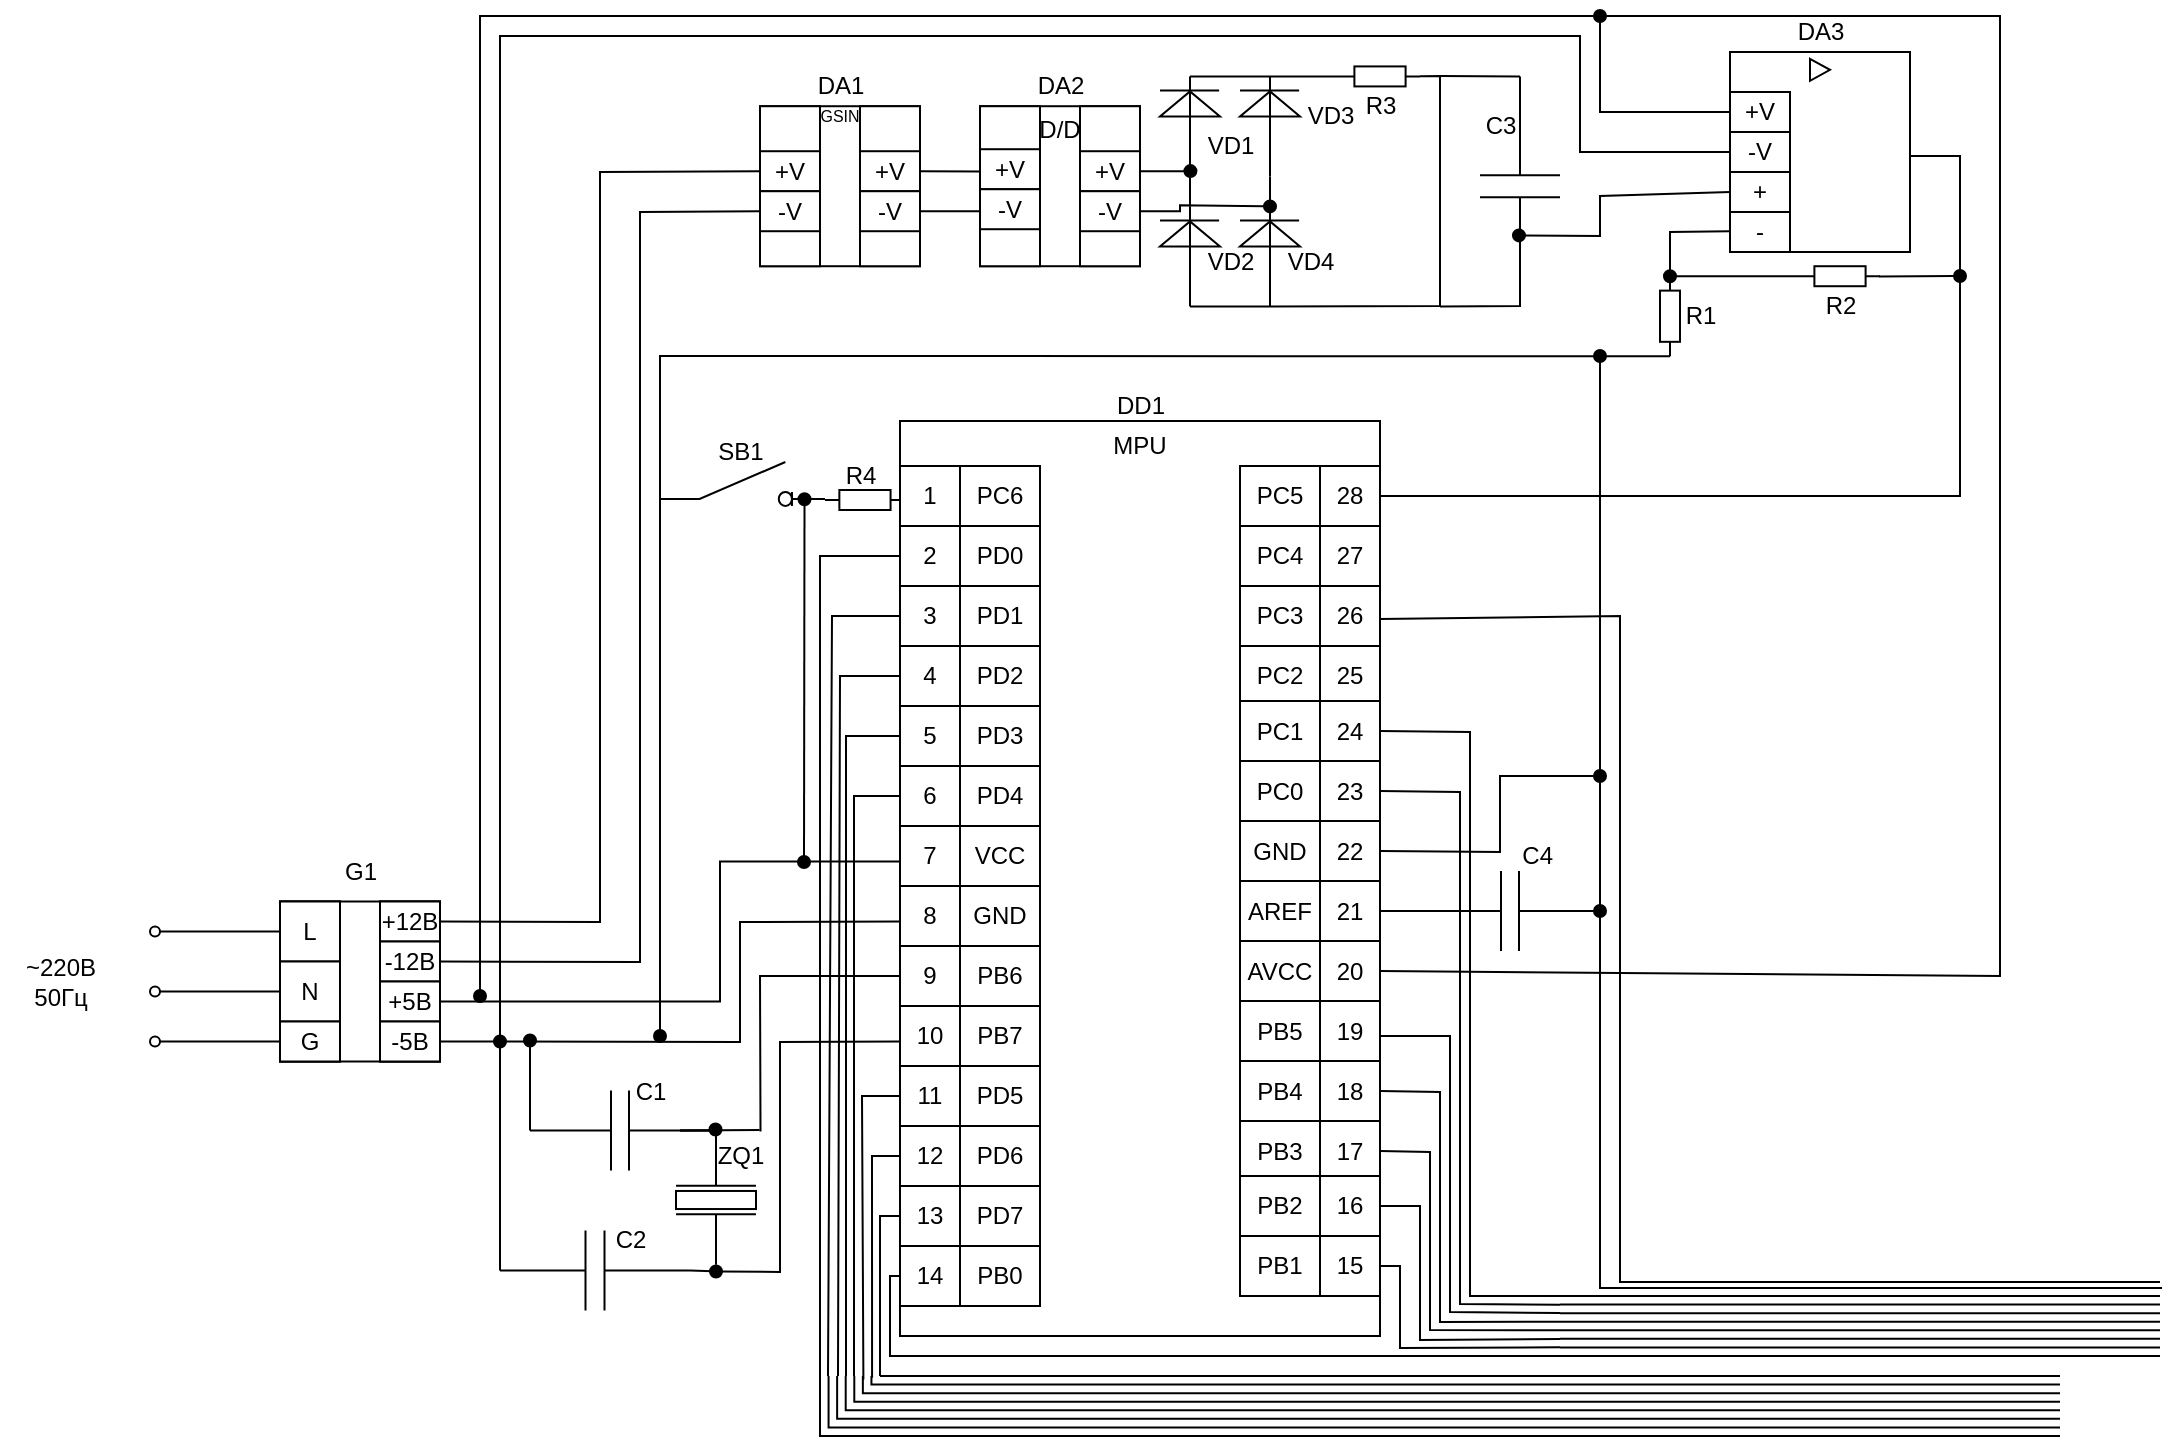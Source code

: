 <mxfile version="24.7.17">
  <diagram name="Page-1" id="gAaygVtRgPfyWA8sMeI8">
    <mxGraphModel dx="1914" dy="755" grid="1" gridSize="10" guides="1" tooltips="1" connect="1" arrows="1" fold="1" page="1" pageScale="1" pageWidth="850" pageHeight="1100" math="0" shadow="0">
      <root>
        <mxCell id="0" />
        <mxCell id="1" parent="0" />
        <mxCell id="V_mcHyb3PUVGvwjGdJiK-10" value="" style="endArrow=none;html=1;rounded=0;exitX=0;exitY=0.6;exitDx=0;exitDy=0;exitPerimeter=0;entryX=0.696;entryY=0.058;entryDx=0;entryDy=0;entryPerimeter=0;" parent="1" target="V_mcHyb3PUVGvwjGdJiK-54" edge="1">
          <mxGeometry width="50" height="50" relative="1" as="geometry">
            <mxPoint x="-340.0" y="597.25" as="sourcePoint" />
            <mxPoint x="-270" y="597.25" as="targetPoint" />
          </mxGeometry>
        </mxCell>
        <mxCell id="V_mcHyb3PUVGvwjGdJiK-12" value="" style="pointerEvents=1;verticalLabelPosition=bottom;shadow=0;dashed=0;align=center;html=1;verticalAlign=top;shape=mxgraph.electrical.capacitors.capacitor_1;" parent="1" vertex="1">
          <mxGeometry x="-415" y="577.25" width="90" height="40" as="geometry" />
        </mxCell>
        <mxCell id="V_mcHyb3PUVGvwjGdJiK-14" value="" style="pointerEvents=1;verticalLabelPosition=bottom;shadow=0;dashed=0;align=center;html=1;verticalAlign=top;shape=mxgraph.electrical.capacitors.capacitor_1;" parent="1" vertex="1">
          <mxGeometry x="-430" y="647.25" width="95" height="40" as="geometry" />
        </mxCell>
        <mxCell id="V_mcHyb3PUVGvwjGdJiK-17" value="" style="endArrow=none;html=1;rounded=0;exitX=1;exitY=0.5;exitDx=0;exitDy=0;exitPerimeter=0;" parent="1" source="V_mcHyb3PUVGvwjGdJiK-12" edge="1">
          <mxGeometry width="50" height="50" relative="1" as="geometry">
            <mxPoint x="-410" y="607.25" as="sourcePoint" />
            <mxPoint x="-340" y="597.25" as="targetPoint" />
          </mxGeometry>
        </mxCell>
        <mxCell id="V_mcHyb3PUVGvwjGdJiK-18" value="" style="endArrow=none;html=1;rounded=0;exitX=1;exitY=0.5;exitDx=0;exitDy=0;exitPerimeter=0;" parent="1" source="V_mcHyb3PUVGvwjGdJiK-14" edge="1">
          <mxGeometry width="50" height="50" relative="1" as="geometry">
            <mxPoint x="-410" y="607.25" as="sourcePoint" />
            <mxPoint x="-320" y="667.75" as="targetPoint" />
          </mxGeometry>
        </mxCell>
        <mxCell id="V_mcHyb3PUVGvwjGdJiK-52" value="C1" style="text;html=1;align=center;verticalAlign=middle;resizable=0;points=[];autosize=1;strokeColor=none;fillColor=none;" parent="1" vertex="1">
          <mxGeometry x="-375" y="562.75" width="40" height="30" as="geometry" />
        </mxCell>
        <mxCell id="V_mcHyb3PUVGvwjGdJiK-53" value="C2" style="text;html=1;align=center;verticalAlign=middle;resizable=0;points=[];autosize=1;strokeColor=none;fillColor=none;" parent="1" vertex="1">
          <mxGeometry x="-385" y="637.25" width="40" height="30" as="geometry" />
        </mxCell>
        <mxCell id="V_mcHyb3PUVGvwjGdJiK-54" value="ZQ1" style="text;html=1;align=center;verticalAlign=middle;resizable=0;points=[];autosize=1;strokeColor=none;fillColor=none;" parent="1" vertex="1">
          <mxGeometry x="-335" y="595.25" width="50" height="30" as="geometry" />
        </mxCell>
        <mxCell id="V_mcHyb3PUVGvwjGdJiK-57" value="" style="pointerEvents=1;verticalLabelPosition=bottom;shadow=0;dashed=0;align=center;html=1;verticalAlign=top;shape=mxgraph.electrical.miscellaneous.crystal_1;direction=south;" parent="1" vertex="1">
          <mxGeometry x="-342" y="599.75" width="40" height="64.5" as="geometry" />
        </mxCell>
        <mxCell id="E_bTqW3hxrqzLr04pYuO-29" value="" style="endArrow=none;html=1;rounded=0;exitX=1.002;exitY=0.528;exitDx=0;exitDy=0;exitPerimeter=0;entryX=1;entryY=0.5;entryDx=0;entryDy=0;" parent="1" target="pYsRiKJd3yPMAarRMo_k-63" edge="1">
          <mxGeometry width="50" height="50" relative="1" as="geometry">
            <mxPoint x="275.18" y="110.0" as="sourcePoint" />
            <mxPoint x="-230" y="280" as="targetPoint" />
            <Array as="points">
              <mxPoint x="300" y="110" />
              <mxPoint x="300" y="219.2" />
              <mxPoint x="300" y="280" />
            </Array>
          </mxGeometry>
        </mxCell>
        <mxCell id="E_bTqW3hxrqzLr04pYuO-31" value="" style="endArrow=oval;html=1;rounded=0;exitX=0;exitY=0.5;exitDx=0;exitDy=0;startArrow=none;startFill=0;endFill=1;entryX=0.724;entryY=0.513;entryDx=0;entryDy=0;entryPerimeter=0;" parent="1" source="ZcJX7DrGg2pS5YnPJKnI-4" target="V_mcHyb3PUVGvwjGdJiK-41" edge="1">
          <mxGeometry width="50" height="50" relative="1" as="geometry">
            <mxPoint x="230" y="207.61" as="sourcePoint" />
            <mxPoint x="160" y="128" as="targetPoint" />
            <Array as="points">
              <mxPoint x="120" y="130" />
              <mxPoint x="120" y="150" />
            </Array>
          </mxGeometry>
        </mxCell>
        <mxCell id="E_bTqW3hxrqzLr04pYuO-36" value="" style="group" parent="1" vertex="1" connectable="0">
          <mxGeometry x="-90" y="70" width="220" height="130" as="geometry" />
        </mxCell>
        <mxCell id="V_mcHyb3PUVGvwjGdJiK-23" value="" style="endArrow=none;html=1;rounded=0;exitX=1;exitY=0.5;exitDx=0;exitDy=0;exitPerimeter=0;entryX=0;entryY=0.5;entryDx=0;entryDy=0;entryPerimeter=0;" parent="E_bTqW3hxrqzLr04pYuO-36" source="DH5YzdOBEZYkrQwvAtwr-2" target="DH5YzdOBEZYkrQwvAtwr-8" edge="1">
          <mxGeometry width="50" height="50" relative="1" as="geometry">
            <mxPoint x="10" y="160.21" as="sourcePoint" />
            <mxPoint x="10" y="50.21" as="targetPoint" />
          </mxGeometry>
        </mxCell>
        <mxCell id="V_mcHyb3PUVGvwjGdJiK-24" value="" style="endArrow=none;html=1;rounded=0;entryX=0;entryY=0.5;entryDx=0;entryDy=0;entryPerimeter=0;exitX=1;exitY=0.5;exitDx=0;exitDy=0;exitPerimeter=0;" parent="E_bTqW3hxrqzLr04pYuO-36" source="DH5YzdOBEZYkrQwvAtwr-10" target="DH5YzdOBEZYkrQwvAtwr-12" edge="1">
          <mxGeometry width="50" height="50" relative="1" as="geometry">
            <mxPoint x="50" y="160.21" as="sourcePoint" />
            <mxPoint x="50" y="50.21" as="targetPoint" />
          </mxGeometry>
        </mxCell>
        <mxCell id="V_mcHyb3PUVGvwjGdJiK-48" value="VD2" style="text;html=1;align=center;verticalAlign=middle;resizable=0;points=[];autosize=1;strokeColor=none;fillColor=none;" parent="E_bTqW3hxrqzLr04pYuO-36" vertex="1">
          <mxGeometry y="77.71" width="50" height="30" as="geometry" />
        </mxCell>
        <mxCell id="V_mcHyb3PUVGvwjGdJiK-49" value="VD4" style="text;html=1;align=center;verticalAlign=middle;resizable=0;points=[];autosize=1;strokeColor=none;fillColor=none;" parent="E_bTqW3hxrqzLr04pYuO-36" vertex="1">
          <mxGeometry x="40" y="77.71" width="50" height="30" as="geometry" />
        </mxCell>
        <mxCell id="V_mcHyb3PUVGvwjGdJiK-50" value="VD1" style="text;html=1;align=center;verticalAlign=middle;resizable=0;points=[];autosize=1;strokeColor=none;fillColor=none;" parent="E_bTqW3hxrqzLr04pYuO-36" vertex="1">
          <mxGeometry y="20.21" width="50" height="30" as="geometry" />
        </mxCell>
        <mxCell id="V_mcHyb3PUVGvwjGdJiK-51" value="VD3" style="text;html=1;align=center;verticalAlign=middle;resizable=0;points=[];autosize=1;strokeColor=none;fillColor=none;" parent="E_bTqW3hxrqzLr04pYuO-36" vertex="1">
          <mxGeometry x="50" y="5.21" width="50" height="30" as="geometry" />
        </mxCell>
        <mxCell id="DH5YzdOBEZYkrQwvAtwr-2" value="" style="pointerEvents=1;verticalLabelPosition=bottom;shadow=0;dashed=0;align=center;html=1;verticalAlign=top;shape=mxgraph.electrical.miscellaneous.cable_termination;direction=north;" parent="E_bTqW3hxrqzLr04pYuO-36" vertex="1">
          <mxGeometry x="-10" y="65.21" width="30" height="50" as="geometry" />
        </mxCell>
        <mxCell id="DH5YzdOBEZYkrQwvAtwr-7" value="" style="endArrow=none;html=1;rounded=0;exitX=0.798;exitY=-0.021;exitDx=0;exitDy=0;exitPerimeter=0;entryX=0.798;entryY=0.964;entryDx=0;entryDy=0;entryPerimeter=0;" parent="E_bTqW3hxrqzLr04pYuO-36" edge="1">
          <mxGeometry width="50" height="50" relative="1" as="geometry">
            <mxPoint x="-10" y="72.21" as="sourcePoint" />
            <mxPoint x="19.55" y="72.21" as="targetPoint" />
          </mxGeometry>
        </mxCell>
        <mxCell id="DH5YzdOBEZYkrQwvAtwr-8" value="" style="pointerEvents=1;verticalLabelPosition=bottom;shadow=0;dashed=0;align=center;html=1;verticalAlign=top;shape=mxgraph.electrical.miscellaneous.cable_termination;direction=north;" parent="E_bTqW3hxrqzLr04pYuO-36" vertex="1">
          <mxGeometry x="-10" y="0.21" width="30" height="50" as="geometry" />
        </mxCell>
        <mxCell id="DH5YzdOBEZYkrQwvAtwr-9" value="" style="endArrow=none;html=1;rounded=0;exitX=0.798;exitY=-0.021;exitDx=0;exitDy=0;exitPerimeter=0;entryX=0.798;entryY=0.964;entryDx=0;entryDy=0;entryPerimeter=0;" parent="E_bTqW3hxrqzLr04pYuO-36" edge="1">
          <mxGeometry width="50" height="50" relative="1" as="geometry">
            <mxPoint x="-10" y="7.21" as="sourcePoint" />
            <mxPoint x="19.55" y="7.21" as="targetPoint" />
          </mxGeometry>
        </mxCell>
        <mxCell id="DH5YzdOBEZYkrQwvAtwr-10" value="" style="pointerEvents=1;verticalLabelPosition=bottom;shadow=0;dashed=0;align=center;html=1;verticalAlign=top;shape=mxgraph.electrical.miscellaneous.cable_termination;direction=north;" parent="E_bTqW3hxrqzLr04pYuO-36" vertex="1">
          <mxGeometry x="30" y="65.21" width="30" height="50" as="geometry" />
        </mxCell>
        <mxCell id="DH5YzdOBEZYkrQwvAtwr-11" value="" style="endArrow=none;html=1;rounded=0;exitX=0.798;exitY=-0.021;exitDx=0;exitDy=0;exitPerimeter=0;entryX=0.798;entryY=0.964;entryDx=0;entryDy=0;entryPerimeter=0;" parent="E_bTqW3hxrqzLr04pYuO-36" edge="1">
          <mxGeometry width="50" height="50" relative="1" as="geometry">
            <mxPoint x="30" y="72.21" as="sourcePoint" />
            <mxPoint x="59.55" y="72.21" as="targetPoint" />
          </mxGeometry>
        </mxCell>
        <mxCell id="DH5YzdOBEZYkrQwvAtwr-12" value="" style="pointerEvents=1;verticalLabelPosition=bottom;shadow=0;dashed=0;align=center;html=1;verticalAlign=top;shape=mxgraph.electrical.miscellaneous.cable_termination;direction=north;" parent="E_bTqW3hxrqzLr04pYuO-36" vertex="1">
          <mxGeometry x="30" y="0.21" width="30" height="50" as="geometry" />
        </mxCell>
        <mxCell id="DH5YzdOBEZYkrQwvAtwr-13" value="" style="endArrow=none;html=1;rounded=0;exitX=0.798;exitY=-0.021;exitDx=0;exitDy=0;exitPerimeter=0;entryX=0.798;entryY=0.964;entryDx=0;entryDy=0;entryPerimeter=0;" parent="E_bTqW3hxrqzLr04pYuO-36" edge="1">
          <mxGeometry width="50" height="50" relative="1" as="geometry">
            <mxPoint x="30" y="7.21" as="sourcePoint" />
            <mxPoint x="59.55" y="7.21" as="targetPoint" />
          </mxGeometry>
        </mxCell>
        <mxCell id="E_bTqW3hxrqzLr04pYuO-32" value="" style="endArrow=none;html=1;rounded=0;exitX=0;exitY=0.5;exitDx=0;exitDy=0;exitPerimeter=0;entryX=0;entryY=0.5;entryDx=0;entryDy=0;entryPerimeter=0;" parent="E_bTqW3hxrqzLr04pYuO-36" source="DH5YzdOBEZYkrQwvAtwr-2" target="DH5YzdOBEZYkrQwvAtwr-10" edge="1">
          <mxGeometry width="50" height="50" relative="1" as="geometry">
            <mxPoint x="200" y="175.21" as="sourcePoint" />
            <mxPoint x="50" y="115.21" as="targetPoint" />
          </mxGeometry>
        </mxCell>
        <mxCell id="E_bTqW3hxrqzLr04pYuO-33" value="" style="endArrow=none;html=1;rounded=0;exitX=1;exitY=0.5;exitDx=0;exitDy=0;exitPerimeter=0;entryX=1;entryY=0.5;entryDx=0;entryDy=0;entryPerimeter=0;" parent="E_bTqW3hxrqzLr04pYuO-36" source="DH5YzdOBEZYkrQwvAtwr-8" target="DH5YzdOBEZYkrQwvAtwr-12" edge="1">
          <mxGeometry width="50" height="50" relative="1" as="geometry">
            <mxPoint x="165" y="168" as="sourcePoint" />
            <mxPoint x="215" y="118" as="targetPoint" />
          </mxGeometry>
        </mxCell>
        <mxCell id="E_bTqW3hxrqzLr04pYuO-34" value="" style="endArrow=none;html=1;rounded=0;exitX=0;exitY=0.5;exitDx=0;exitDy=0;exitPerimeter=0;" parent="E_bTqW3hxrqzLr04pYuO-36" source="DH5YzdOBEZYkrQwvAtwr-10" edge="1">
          <mxGeometry width="50" height="50" relative="1" as="geometry">
            <mxPoint x="165" y="168" as="sourcePoint" />
            <mxPoint x="130" y="90" as="targetPoint" />
            <Array as="points">
              <mxPoint x="130" y="115" />
            </Array>
          </mxGeometry>
        </mxCell>
        <mxCell id="E_bTqW3hxrqzLr04pYuO-35" value="" style="endArrow=none;html=1;rounded=0;" parent="E_bTqW3hxrqzLr04pYuO-36" source="V_mcHyb3PUVGvwjGdJiK-43" edge="1">
          <mxGeometry width="50" height="50" relative="1" as="geometry">
            <mxPoint x="45" as="sourcePoint" />
            <mxPoint x="130" y="20" as="targetPoint" />
            <Array as="points">
              <mxPoint x="130" />
            </Array>
          </mxGeometry>
        </mxCell>
        <mxCell id="ZcJX7DrGg2pS5YnPJKnI-23" value="" style="endArrow=none;html=1;rounded=0;exitX=1;exitY=0.5;exitDx=0;exitDy=0;exitPerimeter=0;" parent="E_bTqW3hxrqzLr04pYuO-36" source="DH5YzdOBEZYkrQwvAtwr-12" target="V_mcHyb3PUVGvwjGdJiK-43" edge="1">
          <mxGeometry width="50" height="50" relative="1" as="geometry">
            <mxPoint x="-45" y="70" as="sourcePoint" />
            <mxPoint x="40" y="128" as="targetPoint" />
            <Array as="points" />
          </mxGeometry>
        </mxCell>
        <mxCell id="V_mcHyb3PUVGvwjGdJiK-43" value="" style="pointerEvents=1;verticalLabelPosition=bottom;shadow=0;dashed=0;align=center;html=1;verticalAlign=top;shape=mxgraph.electrical.resistors.resistor_1;direction=east;" parent="E_bTqW3hxrqzLr04pYuO-36" vertex="1">
          <mxGeometry x="80" y="-4.79" width="40" height="10" as="geometry" />
        </mxCell>
        <mxCell id="V_mcHyb3PUVGvwjGdJiK-55" value="R3" style="text;html=1;align=center;verticalAlign=middle;resizable=0;points=[];autosize=1;strokeColor=none;fillColor=none;" parent="E_bTqW3hxrqzLr04pYuO-36" vertex="1">
          <mxGeometry x="80" width="40" height="30" as="geometry" />
        </mxCell>
        <mxCell id="V_mcHyb3PUVGvwjGdJiK-41" value="" style="pointerEvents=1;verticalLabelPosition=bottom;shadow=0;dashed=0;align=center;html=1;verticalAlign=top;shape=mxgraph.electrical.capacitors.capacitor_1;direction=south;" parent="E_bTqW3hxrqzLr04pYuO-36" vertex="1">
          <mxGeometry x="150" y="0.21" width="40" height="109.79" as="geometry" />
        </mxCell>
        <mxCell id="V_mcHyb3PUVGvwjGdJiK-56" value="C3" style="text;html=1;align=center;verticalAlign=middle;resizable=0;points=[];autosize=1;strokeColor=none;fillColor=none;" parent="E_bTqW3hxrqzLr04pYuO-36" vertex="1">
          <mxGeometry x="140" y="10.21" width="40" height="30" as="geometry" />
        </mxCell>
        <mxCell id="pYsRiKJd3yPMAarRMo_k-100" value="" style="endArrow=none;html=1;rounded=0;" parent="E_bTqW3hxrqzLr04pYuO-36" edge="1">
          <mxGeometry width="50" height="50" relative="1" as="geometry">
            <mxPoint x="130" y="90" as="sourcePoint" />
            <mxPoint x="130" y="20" as="targetPoint" />
          </mxGeometry>
        </mxCell>
        <mxCell id="pYsRiKJd3yPMAarRMo_k-102" value="" style="endArrow=none;html=1;rounded=0;" parent="E_bTqW3hxrqzLr04pYuO-36" edge="1">
          <mxGeometry width="50" height="50" relative="1" as="geometry">
            <mxPoint x="170" y="110" as="sourcePoint" />
            <mxPoint x="130" y="115.21" as="targetPoint" />
            <Array as="points">
              <mxPoint x="170" y="115" />
            </Array>
          </mxGeometry>
        </mxCell>
        <mxCell id="E_bTqW3hxrqzLr04pYuO-40" value="" style="group" parent="1" vertex="1" connectable="0">
          <mxGeometry x="-300" y="85.11" width="120" height="80" as="geometry" />
        </mxCell>
        <mxCell id="E_bTqW3hxrqzLr04pYuO-20" value="&lt;font style=&quot;font-size: 8px;&quot;&gt;GSIN&lt;/font&gt;&lt;div&gt;&lt;font style=&quot;font-size: 8px;&quot;&gt;&lt;br&gt;&lt;/font&gt;&lt;/div&gt;&lt;div&gt;&lt;font style=&quot;font-size: 8px;&quot;&gt;&lt;br&gt;&lt;/font&gt;&lt;/div&gt;&lt;div&gt;&lt;font style=&quot;font-size: 8px;&quot;&gt;&lt;br&gt;&lt;/font&gt;&lt;/div&gt;&lt;div&gt;&lt;font style=&quot;font-size: 8px;&quot;&gt;&lt;br&gt;&lt;/font&gt;&lt;/div&gt;&lt;div&gt;&lt;font style=&quot;font-size: 8px;&quot;&gt;&lt;br&gt;&lt;/font&gt;&lt;/div&gt;" style="whiteSpace=wrap;html=1;aspect=fixed;" parent="E_bTqW3hxrqzLr04pYuO-40" vertex="1">
          <mxGeometry width="80" height="80" as="geometry" />
        </mxCell>
        <mxCell id="E_bTqW3hxrqzLr04pYuO-22" value="" style="rounded=0;whiteSpace=wrap;html=1;" parent="E_bTqW3hxrqzLr04pYuO-40" vertex="1">
          <mxGeometry width="30" height="80" as="geometry" />
        </mxCell>
        <mxCell id="E_bTqW3hxrqzLr04pYuO-24" value="" style="rounded=0;whiteSpace=wrap;html=1;" parent="E_bTqW3hxrqzLr04pYuO-40" vertex="1">
          <mxGeometry x="50" width="30" height="80" as="geometry" />
        </mxCell>
        <mxCell id="E_bTqW3hxrqzLr04pYuO-73" value="+V" style="rounded=0;whiteSpace=wrap;html=1;" parent="E_bTqW3hxrqzLr04pYuO-40" vertex="1">
          <mxGeometry y="22.5" width="30" height="20" as="geometry" />
        </mxCell>
        <mxCell id="E_bTqW3hxrqzLr04pYuO-74" value="-V" style="rounded=0;whiteSpace=wrap;html=1;" parent="E_bTqW3hxrqzLr04pYuO-40" vertex="1">
          <mxGeometry y="42.5" width="30" height="20" as="geometry" />
        </mxCell>
        <mxCell id="E_bTqW3hxrqzLr04pYuO-76" value="+V" style="rounded=0;whiteSpace=wrap;html=1;" parent="E_bTqW3hxrqzLr04pYuO-40" vertex="1">
          <mxGeometry x="50" y="22.5" width="30" height="20" as="geometry" />
        </mxCell>
        <mxCell id="E_bTqW3hxrqzLr04pYuO-77" value="-V" style="rounded=0;whiteSpace=wrap;html=1;" parent="E_bTqW3hxrqzLr04pYuO-40" vertex="1">
          <mxGeometry x="50" y="42.5" width="30" height="20" as="geometry" />
        </mxCell>
        <mxCell id="E_bTqW3hxrqzLr04pYuO-100" value="DA1" style="text;html=1;align=center;verticalAlign=middle;resizable=0;points=[];autosize=1;strokeColor=none;fillColor=none;" parent="E_bTqW3hxrqzLr04pYuO-40" vertex="1">
          <mxGeometry x="15" y="-25.11" width="50" height="30" as="geometry" />
        </mxCell>
        <mxCell id="E_bTqW3hxrqzLr04pYuO-45" value="" style="group" parent="1" vertex="1" connectable="0">
          <mxGeometry x="-190" y="85.11" width="80" height="80" as="geometry" />
        </mxCell>
        <mxCell id="E_bTqW3hxrqzLr04pYuO-41" value="D/D&lt;div&gt;&lt;br&gt;&lt;/div&gt;&lt;div&gt;&lt;br&gt;&lt;/div&gt;&lt;div&gt;&lt;br&gt;&lt;/div&gt;&lt;div&gt;&lt;br&gt;&lt;/div&gt;" style="whiteSpace=wrap;html=1;" parent="E_bTqW3hxrqzLr04pYuO-45" vertex="1">
          <mxGeometry width="80" height="80" as="geometry" />
        </mxCell>
        <mxCell id="E_bTqW3hxrqzLr04pYuO-42" value="" style="rounded=0;whiteSpace=wrap;html=1;" parent="E_bTqW3hxrqzLr04pYuO-45" vertex="1">
          <mxGeometry width="30" height="80" as="geometry" />
        </mxCell>
        <mxCell id="E_bTqW3hxrqzLr04pYuO-44" value="" style="rounded=0;whiteSpace=wrap;html=1;" parent="E_bTqW3hxrqzLr04pYuO-45" vertex="1">
          <mxGeometry x="50" width="30" height="80" as="geometry" />
        </mxCell>
        <mxCell id="E_bTqW3hxrqzLr04pYuO-46" value="" style="endArrow=none;html=1;rounded=0;entryX=0.01;entryY=0.559;entryDx=0;entryDy=0;exitX=1;exitY=0.5;exitDx=0;exitDy=0;entryPerimeter=0;" parent="1" source="E_bTqW3hxrqzLr04pYuO-76" target="E_bTqW3hxrqzLr04pYuO-78" edge="1">
          <mxGeometry width="50" height="50" relative="1" as="geometry">
            <mxPoint x="-215" y="117.61" as="sourcePoint" />
            <mxPoint x="-90" y="207.61" as="targetPoint" />
          </mxGeometry>
        </mxCell>
        <mxCell id="E_bTqW3hxrqzLr04pYuO-47" value="" style="endArrow=none;html=1;rounded=0;exitX=1;exitY=0.5;exitDx=0;exitDy=0;entryX=0.001;entryY=0.656;entryDx=0;entryDy=0;entryPerimeter=0;" parent="1" source="E_bTqW3hxrqzLr04pYuO-77" target="E_bTqW3hxrqzLr04pYuO-42" edge="1">
          <mxGeometry width="50" height="50" relative="1" as="geometry">
            <mxPoint x="-140" y="257.61" as="sourcePoint" />
            <mxPoint x="-90" y="207.61" as="targetPoint" />
          </mxGeometry>
        </mxCell>
        <mxCell id="E_bTqW3hxrqzLr04pYuO-48" value="" style="endArrow=none;html=1;rounded=0;startArrow=oval;startFill=1;exitX=0.053;exitY=0.507;exitDx=0;exitDy=0;exitPerimeter=0;entryX=1;entryY=0.5;entryDx=0;entryDy=0;" parent="1" source="DH5YzdOBEZYkrQwvAtwr-8" target="E_bTqW3hxrqzLr04pYuO-80" edge="1">
          <mxGeometry width="50" height="50" relative="1" as="geometry">
            <mxPoint x="-50" y="125.61" as="sourcePoint" />
            <mxPoint x="-105" y="117.61" as="targetPoint" />
          </mxGeometry>
        </mxCell>
        <mxCell id="E_bTqW3hxrqzLr04pYuO-49" value="" style="endArrow=none;html=1;rounded=0;exitX=1;exitY=0.5;exitDx=0;exitDy=0;exitPerimeter=0;startArrow=oval;startFill=1;entryX=1;entryY=0.5;entryDx=0;entryDy=0;" parent="1" source="DH5YzdOBEZYkrQwvAtwr-10" target="E_bTqW3hxrqzLr04pYuO-81" edge="1">
          <mxGeometry width="50" height="50" relative="1" as="geometry">
            <mxPoint x="-130" y="217.61" as="sourcePoint" />
            <mxPoint x="-150" y="147.61" as="targetPoint" />
            <Array as="points">
              <mxPoint x="-90" y="134.61" />
              <mxPoint x="-90" y="137.61" />
            </Array>
          </mxGeometry>
        </mxCell>
        <mxCell id="E_bTqW3hxrqzLr04pYuO-51" value="&lt;div&gt;&lt;font style=&quot;font-size: 8px;&quot;&gt;&lt;br&gt;&lt;/font&gt;&lt;/div&gt;" style="whiteSpace=wrap;html=1;aspect=fixed;container=0;" parent="1" vertex="1">
          <mxGeometry x="-540" y="482.75" width="80" height="80" as="geometry" />
        </mxCell>
        <mxCell id="E_bTqW3hxrqzLr04pYuO-52" value="" style="rounded=0;whiteSpace=wrap;html=1;container=0;" parent="1" vertex="1">
          <mxGeometry x="-540" y="482.75" width="30" height="80" as="geometry" />
        </mxCell>
        <mxCell id="E_bTqW3hxrqzLr04pYuO-53" value="" style="rounded=0;whiteSpace=wrap;html=1;container=0;" parent="1" vertex="1">
          <mxGeometry x="-490" y="482.75" width="30" height="80" as="geometry" />
        </mxCell>
        <mxCell id="E_bTqW3hxrqzLr04pYuO-54" value="L" style="rounded=0;whiteSpace=wrap;html=1;" parent="1" vertex="1">
          <mxGeometry x="-540" y="482.75" width="30" height="30" as="geometry" />
        </mxCell>
        <mxCell id="E_bTqW3hxrqzLr04pYuO-56" value="N" style="rounded=0;whiteSpace=wrap;html=1;" parent="1" vertex="1">
          <mxGeometry x="-540" y="512.75" width="30" height="30" as="geometry" />
        </mxCell>
        <mxCell id="E_bTqW3hxrqzLr04pYuO-57" value="+12В" style="rounded=0;whiteSpace=wrap;html=1;" parent="1" vertex="1">
          <mxGeometry x="-490" y="482.75" width="30" height="20" as="geometry" />
        </mxCell>
        <mxCell id="E_bTqW3hxrqzLr04pYuO-58" value="-12В" style="rounded=0;whiteSpace=wrap;html=1;" parent="1" vertex="1">
          <mxGeometry x="-490" y="502.75" width="30" height="20" as="geometry" />
        </mxCell>
        <mxCell id="E_bTqW3hxrqzLr04pYuO-59" value="+5В" style="rounded=0;whiteSpace=wrap;html=1;" parent="1" vertex="1">
          <mxGeometry x="-490" y="522.75" width="30" height="20" as="geometry" />
        </mxCell>
        <mxCell id="E_bTqW3hxrqzLr04pYuO-60" value="-5В" style="rounded=0;whiteSpace=wrap;html=1;" parent="1" vertex="1">
          <mxGeometry x="-490" y="542.75" width="30" height="20" as="geometry" />
        </mxCell>
        <mxCell id="E_bTqW3hxrqzLr04pYuO-61" value="" style="endArrow=none;html=1;rounded=0;entryX=0;entryY=0.5;entryDx=0;entryDy=0;" parent="1" target="E_bTqW3hxrqzLr04pYuO-54" edge="1">
          <mxGeometry width="50" height="50" relative="1" as="geometry">
            <mxPoint x="-600" y="497.75" as="sourcePoint" />
            <mxPoint x="-420" y="532.75" as="targetPoint" />
          </mxGeometry>
        </mxCell>
        <mxCell id="E_bTqW3hxrqzLr04pYuO-63" value="" style="ellipse;whiteSpace=wrap;html=1;aspect=fixed;" parent="1" vertex="1">
          <mxGeometry x="-605" y="495.25" width="5" height="5" as="geometry" />
        </mxCell>
        <mxCell id="E_bTqW3hxrqzLr04pYuO-65" value="~220В&lt;div&gt;50Гц&lt;/div&gt;" style="text;html=1;align=center;verticalAlign=middle;resizable=0;points=[];autosize=1;strokeColor=none;fillColor=none;" parent="1" vertex="1">
          <mxGeometry x="-680" y="502.75" width="60" height="40" as="geometry" />
        </mxCell>
        <mxCell id="E_bTqW3hxrqzLr04pYuO-66" value="G" style="rounded=0;whiteSpace=wrap;html=1;" parent="1" vertex="1">
          <mxGeometry x="-540" y="542.75" width="30" height="20" as="geometry" />
        </mxCell>
        <mxCell id="E_bTqW3hxrqzLr04pYuO-67" value="" style="endArrow=none;html=1;rounded=0;entryX=0;entryY=0.5;entryDx=0;entryDy=0;" parent="1" edge="1">
          <mxGeometry width="50" height="50" relative="1" as="geometry">
            <mxPoint x="-600" y="527.75" as="sourcePoint" />
            <mxPoint x="-540" y="527.75" as="targetPoint" />
          </mxGeometry>
        </mxCell>
        <mxCell id="E_bTqW3hxrqzLr04pYuO-68" value="" style="ellipse;whiteSpace=wrap;html=1;aspect=fixed;" parent="1" vertex="1">
          <mxGeometry x="-605" y="525.25" width="5" height="5" as="geometry" />
        </mxCell>
        <mxCell id="E_bTqW3hxrqzLr04pYuO-69" value="" style="endArrow=none;html=1;rounded=0;entryX=0;entryY=0.5;entryDx=0;entryDy=0;" parent="1" edge="1">
          <mxGeometry width="50" height="50" relative="1" as="geometry">
            <mxPoint x="-600" y="552.75" as="sourcePoint" />
            <mxPoint x="-540" y="552.75" as="targetPoint" />
          </mxGeometry>
        </mxCell>
        <mxCell id="E_bTqW3hxrqzLr04pYuO-70" value="" style="ellipse;whiteSpace=wrap;html=1;aspect=fixed;" parent="1" vertex="1">
          <mxGeometry x="-605" y="550.25" width="5" height="5" as="geometry" />
        </mxCell>
        <mxCell id="E_bTqW3hxrqzLr04pYuO-71" value="" style="endArrow=none;html=1;rounded=0;exitX=1;exitY=0.5;exitDx=0;exitDy=0;entryX=0;entryY=0.5;entryDx=0;entryDy=0;" parent="1" source="E_bTqW3hxrqzLr04pYuO-57" target="E_bTqW3hxrqzLr04pYuO-73" edge="1">
          <mxGeometry width="50" height="50" relative="1" as="geometry">
            <mxPoint x="-270" y="470" as="sourcePoint" />
            <mxPoint x="-220" y="420" as="targetPoint" />
            <Array as="points">
              <mxPoint x="-380" y="493" />
              <mxPoint x="-380" y="118" />
            </Array>
          </mxGeometry>
        </mxCell>
        <mxCell id="E_bTqW3hxrqzLr04pYuO-72" value="" style="endArrow=none;html=1;rounded=0;exitX=1;exitY=0.5;exitDx=0;exitDy=0;entryX=0;entryY=0.5;entryDx=0;entryDy=0;" parent="1" source="E_bTqW3hxrqzLr04pYuO-58" target="E_bTqW3hxrqzLr04pYuO-74" edge="1">
          <mxGeometry width="50" height="50" relative="1" as="geometry">
            <mxPoint x="-450" y="390" as="sourcePoint" />
            <mxPoint x="-300" y="170" as="targetPoint" />
            <Array as="points">
              <mxPoint x="-360" y="513" />
              <mxPoint x="-360" y="138" />
            </Array>
          </mxGeometry>
        </mxCell>
        <mxCell id="E_bTqW3hxrqzLr04pYuO-78" value="+V" style="rounded=0;whiteSpace=wrap;html=1;" parent="1" vertex="1">
          <mxGeometry x="-190" y="106.61" width="30" height="20" as="geometry" />
        </mxCell>
        <mxCell id="E_bTqW3hxrqzLr04pYuO-79" value="-V" style="rounded=0;whiteSpace=wrap;html=1;" parent="1" vertex="1">
          <mxGeometry x="-190" y="126.61" width="30" height="20" as="geometry" />
        </mxCell>
        <mxCell id="E_bTqW3hxrqzLr04pYuO-80" value="+V" style="rounded=0;whiteSpace=wrap;html=1;" parent="1" vertex="1">
          <mxGeometry x="-140" y="107.61" width="30" height="20" as="geometry" />
        </mxCell>
        <mxCell id="E_bTqW3hxrqzLr04pYuO-81" value="-V" style="rounded=0;whiteSpace=wrap;html=1;" parent="1" vertex="1">
          <mxGeometry x="-140" y="127.61" width="30" height="20" as="geometry" />
        </mxCell>
        <mxCell id="E_bTqW3hxrqzLr04pYuO-82" value="&lt;div&gt;&lt;br&gt;&lt;/div&gt;&lt;div&gt;MPU&lt;/div&gt;&lt;div&gt;&lt;br&gt;&lt;/div&gt;&lt;div&gt;&lt;br&gt;&lt;/div&gt;&lt;div&gt;&lt;br&gt;&lt;/div&gt;&lt;div&gt;&lt;br&gt;&lt;/div&gt;&lt;div&gt;&lt;br&gt;&lt;/div&gt;&lt;div&gt;&lt;br&gt;&lt;/div&gt;&lt;div&gt;&lt;br&gt;&lt;/div&gt;&lt;div&gt;&lt;br&gt;&lt;/div&gt;&lt;div&gt;&lt;br&gt;&lt;/div&gt;&lt;div&gt;&lt;br&gt;&lt;/div&gt;&lt;div&gt;&lt;br&gt;&lt;/div&gt;&lt;div&gt;&lt;br&gt;&lt;/div&gt;&lt;div&gt;&lt;br&gt;&lt;/div&gt;&lt;div&gt;&lt;br&gt;&lt;/div&gt;&lt;div&gt;&lt;br&gt;&lt;/div&gt;&lt;div&gt;&lt;br&gt;&lt;/div&gt;&lt;div&gt;&lt;br&gt;&lt;/div&gt;&lt;div&gt;&lt;br&gt;&lt;/div&gt;&lt;div&gt;&lt;br&gt;&lt;/div&gt;&lt;div&gt;&lt;br&gt;&lt;/div&gt;&lt;div&gt;&lt;br&gt;&lt;/div&gt;&lt;div&gt;&lt;br&gt;&lt;/div&gt;&lt;div&gt;&lt;br&gt;&lt;/div&gt;&lt;div&gt;&lt;br&gt;&lt;/div&gt;&lt;div&gt;&lt;br&gt;&lt;/div&gt;&lt;div&gt;&lt;br&gt;&lt;/div&gt;&lt;div&gt;&lt;br&gt;&lt;/div&gt;&lt;div&gt;&lt;br&gt;&lt;/div&gt;&lt;div&gt;&lt;br&gt;&lt;/div&gt;&lt;div&gt;&lt;br&gt;&lt;/div&gt;&lt;div&gt;&lt;br&gt;&lt;/div&gt;" style="rounded=0;whiteSpace=wrap;html=1;" parent="1" vertex="1">
          <mxGeometry x="-230" y="242.5" width="240" height="457.5" as="geometry" />
        </mxCell>
        <mxCell id="E_bTqW3hxrqzLr04pYuO-88" value="" style="endArrow=none;html=1;rounded=0;exitX=1;exitY=0.5;exitDx=0;exitDy=0;entryX=0;entryY=0.5;entryDx=0;entryDy=0;" parent="1" source="E_bTqW3hxrqzLr04pYuO-59" edge="1">
          <mxGeometry width="50" height="50" relative="1" as="geometry">
            <mxPoint x="-140" y="392.75" as="sourcePoint" />
            <mxPoint x="-230" y="462.75" as="targetPoint" />
            <Array as="points">
              <mxPoint x="-320" y="532.75" />
              <mxPoint x="-320" y="462.75" />
            </Array>
          </mxGeometry>
        </mxCell>
        <mxCell id="E_bTqW3hxrqzLr04pYuO-89" value="" style="endArrow=none;html=1;rounded=0;exitX=1;exitY=0.5;exitDx=0;exitDy=0;entryX=0;entryY=0.5;entryDx=0;entryDy=0;" parent="1" source="E_bTqW3hxrqzLr04pYuO-60" edge="1">
          <mxGeometry width="50" height="50" relative="1" as="geometry">
            <mxPoint x="-390" y="482.75" as="sourcePoint" />
            <mxPoint x="-230" y="492.75" as="targetPoint" />
            <Array as="points">
              <mxPoint x="-310" y="553" />
              <mxPoint x="-310" y="493" />
            </Array>
          </mxGeometry>
        </mxCell>
        <mxCell id="E_bTqW3hxrqzLr04pYuO-90" value="" style="endArrow=none;html=1;rounded=0;entryX=0;entryY=0.5;entryDx=0;entryDy=0;exitX=0.705;exitY=0.084;exitDx=0;exitDy=0;exitPerimeter=0;" parent="1" source="V_mcHyb3PUVGvwjGdJiK-54" target="pYsRiKJd3yPMAarRMo_k-47" edge="1">
          <mxGeometry width="50" height="50" relative="1" as="geometry">
            <mxPoint x="-300" y="596" as="sourcePoint" />
            <mxPoint x="-230" y="522.75" as="targetPoint" />
            <Array as="points">
              <mxPoint x="-300" y="520" />
            </Array>
          </mxGeometry>
        </mxCell>
        <mxCell id="E_bTqW3hxrqzLr04pYuO-91" value="" style="endArrow=none;html=1;rounded=0;entryX=0;entryY=0.5;entryDx=0;entryDy=0;" parent="1" edge="1">
          <mxGeometry width="50" height="50" relative="1" as="geometry">
            <mxPoint x="-320" y="667.75" as="sourcePoint" />
            <mxPoint x="-230" y="552.75" as="targetPoint" />
            <Array as="points">
              <mxPoint x="-290" y="668" />
              <mxPoint x="-290" y="553" />
            </Array>
          </mxGeometry>
        </mxCell>
        <mxCell id="E_bTqW3hxrqzLr04pYuO-97" value="" style="endArrow=oval;html=1;rounded=0;exitX=0;exitY=0.5;exitDx=0;exitDy=0;exitPerimeter=0;endFill=1;" parent="1" source="V_mcHyb3PUVGvwjGdJiK-14" edge="1">
          <mxGeometry width="50" height="50" relative="1" as="geometry">
            <mxPoint x="-300" y="542.75" as="sourcePoint" />
            <mxPoint x="-430" y="552.75" as="targetPoint" />
          </mxGeometry>
        </mxCell>
        <mxCell id="E_bTqW3hxrqzLr04pYuO-98" value="" style="endArrow=oval;html=1;rounded=0;exitX=0;exitY=0.5;exitDx=0;exitDy=0;exitPerimeter=0;endFill=1;" parent="1" source="V_mcHyb3PUVGvwjGdJiK-12" edge="1">
          <mxGeometry width="50" height="50" relative="1" as="geometry">
            <mxPoint x="-415" y="602.75" as="sourcePoint" />
            <mxPoint x="-415" y="552.25" as="targetPoint" />
          </mxGeometry>
        </mxCell>
        <mxCell id="E_bTqW3hxrqzLr04pYuO-99" value="G1" style="text;html=1;align=center;verticalAlign=middle;resizable=0;points=[];autosize=1;strokeColor=none;fillColor=none;" parent="1" vertex="1">
          <mxGeometry x="-520" y="452.75" width="40" height="30" as="geometry" />
        </mxCell>
        <mxCell id="E_bTqW3hxrqzLr04pYuO-101" value="DA2" style="text;html=1;align=center;verticalAlign=middle;resizable=0;points=[];autosize=1;strokeColor=none;fillColor=none;" parent="1" vertex="1">
          <mxGeometry x="-175" y="60.0" width="50" height="30" as="geometry" />
        </mxCell>
        <mxCell id="E_bTqW3hxrqzLr04pYuO-104" value="DD1" style="text;html=1;align=center;verticalAlign=middle;resizable=0;points=[];autosize=1;strokeColor=none;fillColor=none;" parent="1" vertex="1">
          <mxGeometry x="-135" y="220" width="50" height="30" as="geometry" />
        </mxCell>
        <mxCell id="ZcJX7DrGg2pS5YnPJKnI-6" value="" style="group" parent="1" vertex="1" connectable="0">
          <mxGeometry x="185" y="33.0" width="90" height="125" as="geometry" />
        </mxCell>
        <mxCell id="E_bTqW3hxrqzLr04pYuO-30" value="" style="group" parent="ZcJX7DrGg2pS5YnPJKnI-6" vertex="1" connectable="0">
          <mxGeometry y="45.0" width="90" height="80.0" as="geometry" />
        </mxCell>
        <mxCell id="E_bTqW3hxrqzLr04pYuO-27" value="" style="rounded=0;whiteSpace=wrap;html=1;" parent="E_bTqW3hxrqzLr04pYuO-30" vertex="1">
          <mxGeometry y="-20" width="90" height="100" as="geometry" />
        </mxCell>
        <mxCell id="ZcJX7DrGg2pS5YnPJKnI-2" value="+V" style="rounded=0;whiteSpace=wrap;html=1;" parent="E_bTqW3hxrqzLr04pYuO-30" vertex="1">
          <mxGeometry width="30" height="20" as="geometry" />
        </mxCell>
        <mxCell id="ZcJX7DrGg2pS5YnPJKnI-3" value="-V" style="rounded=0;whiteSpace=wrap;html=1;" parent="E_bTqW3hxrqzLr04pYuO-30" vertex="1">
          <mxGeometry y="20.0" width="30" height="20" as="geometry" />
        </mxCell>
        <mxCell id="ZcJX7DrGg2pS5YnPJKnI-4" value="+" style="rounded=0;whiteSpace=wrap;html=1;" parent="E_bTqW3hxrqzLr04pYuO-30" vertex="1">
          <mxGeometry y="40.0" width="30" height="20" as="geometry" />
        </mxCell>
        <mxCell id="ZcJX7DrGg2pS5YnPJKnI-5" value="-" style="rounded=0;whiteSpace=wrap;html=1;" parent="E_bTqW3hxrqzLr04pYuO-30" vertex="1">
          <mxGeometry y="60.0" width="30" height="20" as="geometry" />
        </mxCell>
        <mxCell id="E_bTqW3hxrqzLr04pYuO-103" value="DA3" style="text;html=1;align=center;verticalAlign=middle;resizable=0;points=[];autosize=1;strokeColor=none;fillColor=none;" parent="ZcJX7DrGg2pS5YnPJKnI-6" vertex="1">
          <mxGeometry x="20" width="50" height="30" as="geometry" />
        </mxCell>
        <mxCell id="E_bTqW3hxrqzLr04pYuO-28" value="" style="triangle;whiteSpace=wrap;html=1;" parent="ZcJX7DrGg2pS5YnPJKnI-6" vertex="1">
          <mxGeometry x="40" y="28.388" width="10" height="11.053" as="geometry" />
        </mxCell>
        <mxCell id="ZcJX7DrGg2pS5YnPJKnI-7" value="" style="endArrow=none;html=1;rounded=0;entryX=0;entryY=0.5;entryDx=0;entryDy=0;exitX=1;exitY=0.5;exitDx=0;exitDy=0;" parent="1" source="ZcJX7DrGg2pS5YnPJKnI-9" edge="1">
          <mxGeometry width="50" height="50" relative="1" as="geometry">
            <mxPoint y="364.61" as="sourcePoint" />
            <mxPoint x="185" y="147.61" as="targetPoint" />
            <Array as="points">
              <mxPoint x="155" y="148" />
            </Array>
          </mxGeometry>
        </mxCell>
        <mxCell id="ZcJX7DrGg2pS5YnPJKnI-11" value="" style="endArrow=none;html=1;rounded=0;entryX=0;entryY=0.5;entryDx=0;entryDy=0;entryPerimeter=0;" parent="1" target="ZcJX7DrGg2pS5YnPJKnI-9" edge="1">
          <mxGeometry width="50" height="50" relative="1" as="geometry">
            <mxPoint x="-350" y="440" as="sourcePoint" />
            <mxPoint x="155" y="205.11" as="targetPoint" />
            <Array as="points">
              <mxPoint x="-350" y="210" />
            </Array>
          </mxGeometry>
        </mxCell>
        <mxCell id="ZcJX7DrGg2pS5YnPJKnI-9" value="" style="pointerEvents=1;verticalLabelPosition=bottom;shadow=0;dashed=0;align=center;html=1;verticalAlign=top;shape=mxgraph.electrical.resistors.resistor_1;direction=north;" parent="1" vertex="1">
          <mxGeometry x="150" y="170.11" width="10" height="40" as="geometry" />
        </mxCell>
        <mxCell id="ZcJX7DrGg2pS5YnPJKnI-12" value="R1" style="text;html=1;align=center;verticalAlign=middle;resizable=0;points=[];autosize=1;strokeColor=none;fillColor=none;" parent="1" vertex="1">
          <mxGeometry x="150" y="175.11" width="40" height="30" as="geometry" />
        </mxCell>
        <mxCell id="ZcJX7DrGg2pS5YnPJKnI-13" value="" style="pointerEvents=1;verticalLabelPosition=bottom;shadow=0;dashed=0;align=center;html=1;verticalAlign=top;shape=mxgraph.electrical.resistors.resistor_1;direction=east;" parent="1" vertex="1">
          <mxGeometry x="220" y="165.11" width="40" height="10" as="geometry" />
        </mxCell>
        <mxCell id="ZcJX7DrGg2pS5YnPJKnI-14" value="R2" style="text;html=1;align=center;verticalAlign=middle;resizable=0;points=[];autosize=1;strokeColor=none;fillColor=none;" parent="1" vertex="1">
          <mxGeometry x="220" y="170.11" width="40" height="30" as="geometry" />
        </mxCell>
        <mxCell id="ZcJX7DrGg2pS5YnPJKnI-15" value="" style="endArrow=oval;html=1;rounded=0;exitX=0.99;exitY=0.003;exitDx=0;exitDy=0;exitPerimeter=0;startArrow=none;startFill=0;endFill=1;" parent="1" source="ZcJX7DrGg2pS5YnPJKnI-14" edge="1">
          <mxGeometry width="50" height="50" relative="1" as="geometry">
            <mxPoint x="20" y="190" as="sourcePoint" />
            <mxPoint x="300" y="170" as="targetPoint" />
          </mxGeometry>
        </mxCell>
        <mxCell id="ZcJX7DrGg2pS5YnPJKnI-16" value="" style="endArrow=oval;html=1;rounded=0;exitX=0;exitY=0.5;exitDx=0;exitDy=0;exitPerimeter=0;startArrow=none;startFill=0;endFill=1;entryX=1;entryY=0.5;entryDx=0;entryDy=0;entryPerimeter=0;" parent="1" source="ZcJX7DrGg2pS5YnPJKnI-13" target="ZcJX7DrGg2pS5YnPJKnI-9" edge="1">
          <mxGeometry width="50" height="50" relative="1" as="geometry">
            <mxPoint x="270" y="180" as="sourcePoint" />
            <mxPoint x="310" y="180" as="targetPoint" />
          </mxGeometry>
        </mxCell>
        <mxCell id="ZcJX7DrGg2pS5YnPJKnI-17" value="" style="endArrow=oval;html=1;rounded=0;exitX=0;exitY=0.5;exitDx=0;exitDy=0;exitPerimeter=0;entryX=0.255;entryY=0.05;entryDx=0;entryDy=0;entryPerimeter=0;endFill=1;" parent="1" source="V_mcHyb3PUVGvwjGdJiK-57" target="V_mcHyb3PUVGvwjGdJiK-54" edge="1">
          <mxGeometry width="50" height="50" relative="1" as="geometry">
            <mxPoint x="-330" y="642.75" as="sourcePoint" />
            <mxPoint x="-280" y="592.75" as="targetPoint" />
          </mxGeometry>
        </mxCell>
        <mxCell id="ZcJX7DrGg2pS5YnPJKnI-18" value="" style="endArrow=oval;html=1;rounded=0;exitX=1;exitY=0.5;exitDx=0;exitDy=0;exitPerimeter=0;endFill=1;" parent="1" source="V_mcHyb3PUVGvwjGdJiK-57" edge="1">
          <mxGeometry width="50" height="50" relative="1" as="geometry">
            <mxPoint x="-350" y="672.75" as="sourcePoint" />
            <mxPoint x="-322" y="667.75" as="targetPoint" />
          </mxGeometry>
        </mxCell>
        <mxCell id="ZcJX7DrGg2pS5YnPJKnI-20" value="" style="endArrow=none;html=1;rounded=0;entryX=0;entryY=0.5;entryDx=0;entryDy=0;startArrow=oval;startFill=1;endFill=0;" parent="1" target="ZcJX7DrGg2pS5YnPJKnI-2" edge="1">
          <mxGeometry width="50" height="50" relative="1" as="geometry">
            <mxPoint x="-440" y="530" as="sourcePoint" />
            <mxPoint x="180" y="90" as="targetPoint" />
            <Array as="points">
              <mxPoint x="-440" y="40" />
              <mxPoint x="120" y="40" />
              <mxPoint x="120" y="88" />
            </Array>
          </mxGeometry>
        </mxCell>
        <mxCell id="ZcJX7DrGg2pS5YnPJKnI-22" value="" style="endArrow=none;html=1;rounded=0;entryX=0;entryY=0.5;entryDx=0;entryDy=0;" parent="1" target="ZcJX7DrGg2pS5YnPJKnI-3" edge="1">
          <mxGeometry width="50" height="50" relative="1" as="geometry">
            <mxPoint x="-430" y="550" as="sourcePoint" />
            <mxPoint x="180" y="110" as="targetPoint" />
            <Array as="points">
              <mxPoint x="-430" y="50" />
              <mxPoint x="110" y="50" />
              <mxPoint x="110" y="108" />
            </Array>
          </mxGeometry>
        </mxCell>
        <mxCell id="ZcJX7DrGg2pS5YnPJKnI-26" value="" style="pointerEvents=1;verticalLabelPosition=bottom;shadow=0;dashed=0;align=center;html=1;verticalAlign=top;shape=mxgraph.electrical.resistors.resistor_1;direction=east;" parent="1" vertex="1">
          <mxGeometry x="-267.52" y="277" width="40" height="10" as="geometry" />
        </mxCell>
        <mxCell id="ZcJX7DrGg2pS5YnPJKnI-28" value="" style="html=1;shape=mxgraph.electrical.electro-mechanical.switchDisconnector;aspect=fixed;elSwitchState=off;" parent="1" vertex="1">
          <mxGeometry x="-350" y="263" width="82.48" height="22" as="geometry" />
        </mxCell>
        <mxCell id="ZcJX7DrGg2pS5YnPJKnI-29" value="" style="endArrow=none;html=1;rounded=0;entryX=0;entryY=0.84;entryDx=0;entryDy=0;endFill=0;startArrow=oval;startFill=1;" parent="1" target="ZcJX7DrGg2pS5YnPJKnI-28" edge="1">
          <mxGeometry width="50" height="50" relative="1" as="geometry">
            <mxPoint x="-350" y="550" as="sourcePoint" />
            <mxPoint x="-250" y="432.75" as="targetPoint" />
            <Array as="points">
              <mxPoint x="-350" y="432.75" />
            </Array>
          </mxGeometry>
        </mxCell>
        <mxCell id="ZcJX7DrGg2pS5YnPJKnI-30" value="" style="endArrow=oval;html=1;rounded=0;entryX=0.876;entryY=0.846;entryDx=0;entryDy=0;entryPerimeter=0;startArrow=oval;startFill=1;endFill=1;" parent="1" target="ZcJX7DrGg2pS5YnPJKnI-28" edge="1">
          <mxGeometry width="50" height="50" relative="1" as="geometry">
            <mxPoint x="-278" y="463" as="sourcePoint" />
            <mxPoint x="-250" y="432.75" as="targetPoint" />
          </mxGeometry>
        </mxCell>
        <mxCell id="wRobZohLqVp6DrKCqEh--6" value="1" style="rounded=0;whiteSpace=wrap;html=1;" parent="1" vertex="1">
          <mxGeometry x="-230" y="265" width="30" height="30" as="geometry" />
        </mxCell>
        <mxCell id="pYsRiKJd3yPMAarRMo_k-2" value="SB1" style="text;html=1;align=center;verticalAlign=middle;resizable=0;points=[];autosize=1;strokeColor=none;fillColor=none;" parent="1" vertex="1">
          <mxGeometry x="-335" y="242.5" width="50" height="30" as="geometry" />
        </mxCell>
        <mxCell id="pYsRiKJd3yPMAarRMo_k-32" value="PC6" style="rounded=0;whiteSpace=wrap;html=1;" parent="1" vertex="1">
          <mxGeometry x="-200" y="265" width="40" height="30" as="geometry" />
        </mxCell>
        <mxCell id="pYsRiKJd3yPMAarRMo_k-33" value="2" style="rounded=0;whiteSpace=wrap;html=1;" parent="1" vertex="1">
          <mxGeometry x="-230" y="295" width="30" height="30" as="geometry" />
        </mxCell>
        <mxCell id="pYsRiKJd3yPMAarRMo_k-34" value="PD0" style="rounded=0;whiteSpace=wrap;html=1;" parent="1" vertex="1">
          <mxGeometry x="-200" y="295" width="40" height="30" as="geometry" />
        </mxCell>
        <mxCell id="pYsRiKJd3yPMAarRMo_k-35" value="3" style="rounded=0;whiteSpace=wrap;html=1;" parent="1" vertex="1">
          <mxGeometry x="-230" y="325" width="30" height="30" as="geometry" />
        </mxCell>
        <mxCell id="pYsRiKJd3yPMAarRMo_k-36" value="PD1" style="rounded=0;whiteSpace=wrap;html=1;" parent="1" vertex="1">
          <mxGeometry x="-200" y="325" width="40" height="30" as="geometry" />
        </mxCell>
        <mxCell id="pYsRiKJd3yPMAarRMo_k-37" value="4" style="rounded=0;whiteSpace=wrap;html=1;" parent="1" vertex="1">
          <mxGeometry x="-230" y="355" width="30" height="30" as="geometry" />
        </mxCell>
        <mxCell id="pYsRiKJd3yPMAarRMo_k-38" value="PD2" style="rounded=0;whiteSpace=wrap;html=1;" parent="1" vertex="1">
          <mxGeometry x="-200" y="355" width="40" height="30" as="geometry" />
        </mxCell>
        <mxCell id="pYsRiKJd3yPMAarRMo_k-39" value="5" style="rounded=0;whiteSpace=wrap;html=1;" parent="1" vertex="1">
          <mxGeometry x="-230" y="385" width="30" height="30" as="geometry" />
        </mxCell>
        <mxCell id="pYsRiKJd3yPMAarRMo_k-40" value="PD3" style="rounded=0;whiteSpace=wrap;html=1;" parent="1" vertex="1">
          <mxGeometry x="-200" y="385" width="40" height="30" as="geometry" />
        </mxCell>
        <mxCell id="pYsRiKJd3yPMAarRMo_k-41" value="6" style="rounded=0;whiteSpace=wrap;html=1;" parent="1" vertex="1">
          <mxGeometry x="-230" y="415" width="30" height="30" as="geometry" />
        </mxCell>
        <mxCell id="pYsRiKJd3yPMAarRMo_k-42" value="PD4" style="rounded=0;whiteSpace=wrap;html=1;" parent="1" vertex="1">
          <mxGeometry x="-200" y="415" width="40" height="30" as="geometry" />
        </mxCell>
        <mxCell id="pYsRiKJd3yPMAarRMo_k-43" value="7" style="rounded=0;whiteSpace=wrap;html=1;" parent="1" vertex="1">
          <mxGeometry x="-230" y="445" width="30" height="30" as="geometry" />
        </mxCell>
        <mxCell id="pYsRiKJd3yPMAarRMo_k-44" value="VCC" style="rounded=0;whiteSpace=wrap;html=1;" parent="1" vertex="1">
          <mxGeometry x="-200" y="445" width="40" height="30" as="geometry" />
        </mxCell>
        <mxCell id="pYsRiKJd3yPMAarRMo_k-45" value="8" style="rounded=0;whiteSpace=wrap;html=1;" parent="1" vertex="1">
          <mxGeometry x="-230" y="475" width="30" height="30" as="geometry" />
        </mxCell>
        <mxCell id="pYsRiKJd3yPMAarRMo_k-46" value="GND" style="rounded=0;whiteSpace=wrap;html=1;" parent="1" vertex="1">
          <mxGeometry x="-200" y="475" width="40" height="30" as="geometry" />
        </mxCell>
        <mxCell id="pYsRiKJd3yPMAarRMo_k-47" value="9" style="rounded=0;whiteSpace=wrap;html=1;" parent="1" vertex="1">
          <mxGeometry x="-230" y="505" width="30" height="30" as="geometry" />
        </mxCell>
        <mxCell id="pYsRiKJd3yPMAarRMo_k-48" value="PB6" style="rounded=0;whiteSpace=wrap;html=1;" parent="1" vertex="1">
          <mxGeometry x="-200" y="505" width="40" height="30" as="geometry" />
        </mxCell>
        <mxCell id="pYsRiKJd3yPMAarRMo_k-49" value="10" style="rounded=0;whiteSpace=wrap;html=1;" parent="1" vertex="1">
          <mxGeometry x="-230" y="535" width="30" height="30" as="geometry" />
        </mxCell>
        <mxCell id="pYsRiKJd3yPMAarRMo_k-50" value="PB7" style="rounded=0;whiteSpace=wrap;html=1;" parent="1" vertex="1">
          <mxGeometry x="-200" y="535" width="40" height="30" as="geometry" />
        </mxCell>
        <mxCell id="pYsRiKJd3yPMAarRMo_k-51" value="11" style="rounded=0;whiteSpace=wrap;html=1;" parent="1" vertex="1">
          <mxGeometry x="-230" y="565" width="30" height="30" as="geometry" />
        </mxCell>
        <mxCell id="pYsRiKJd3yPMAarRMo_k-52" value="PD5" style="rounded=0;whiteSpace=wrap;html=1;" parent="1" vertex="1">
          <mxGeometry x="-200" y="565" width="40" height="30" as="geometry" />
        </mxCell>
        <mxCell id="pYsRiKJd3yPMAarRMo_k-53" value="12" style="rounded=0;whiteSpace=wrap;html=1;" parent="1" vertex="1">
          <mxGeometry x="-230" y="595" width="30" height="30" as="geometry" />
        </mxCell>
        <mxCell id="pYsRiKJd3yPMAarRMo_k-54" value="PD6" style="rounded=0;whiteSpace=wrap;html=1;" parent="1" vertex="1">
          <mxGeometry x="-200" y="595" width="40" height="30" as="geometry" />
        </mxCell>
        <mxCell id="pYsRiKJd3yPMAarRMo_k-55" value="13" style="rounded=0;whiteSpace=wrap;html=1;" parent="1" vertex="1">
          <mxGeometry x="-230" y="625" width="30" height="30" as="geometry" />
        </mxCell>
        <mxCell id="pYsRiKJd3yPMAarRMo_k-56" value="PD7" style="rounded=0;whiteSpace=wrap;html=1;" parent="1" vertex="1">
          <mxGeometry x="-200" y="625" width="40" height="30" as="geometry" />
        </mxCell>
        <mxCell id="pYsRiKJd3yPMAarRMo_k-57" value="14" style="rounded=0;whiteSpace=wrap;html=1;" parent="1" vertex="1">
          <mxGeometry x="-230" y="655" width="30" height="30" as="geometry" />
        </mxCell>
        <mxCell id="pYsRiKJd3yPMAarRMo_k-58" value="PB0" style="rounded=0;whiteSpace=wrap;html=1;" parent="1" vertex="1">
          <mxGeometry x="-200" y="655" width="40" height="30" as="geometry" />
        </mxCell>
        <mxCell id="pYsRiKJd3yPMAarRMo_k-63" value="28" style="rounded=0;whiteSpace=wrap;html=1;" parent="1" vertex="1">
          <mxGeometry x="-20" y="265" width="30" height="30" as="geometry" />
        </mxCell>
        <mxCell id="pYsRiKJd3yPMAarRMo_k-64" value="PC5" style="rounded=0;whiteSpace=wrap;html=1;" parent="1" vertex="1">
          <mxGeometry x="-60" y="265" width="40" height="30" as="geometry" />
        </mxCell>
        <mxCell id="pYsRiKJd3yPMAarRMo_k-65" value="27" style="rounded=0;whiteSpace=wrap;html=1;" parent="1" vertex="1">
          <mxGeometry x="-20" y="295" width="30" height="30" as="geometry" />
        </mxCell>
        <mxCell id="pYsRiKJd3yPMAarRMo_k-66" value="PC4" style="rounded=0;whiteSpace=wrap;html=1;" parent="1" vertex="1">
          <mxGeometry x="-60" y="295" width="40" height="30" as="geometry" />
        </mxCell>
        <mxCell id="pYsRiKJd3yPMAarRMo_k-67" value="26" style="rounded=0;whiteSpace=wrap;html=1;" parent="1" vertex="1">
          <mxGeometry x="-20" y="325" width="30" height="30" as="geometry" />
        </mxCell>
        <mxCell id="pYsRiKJd3yPMAarRMo_k-68" value="PC3" style="rounded=0;whiteSpace=wrap;html=1;" parent="1" vertex="1">
          <mxGeometry x="-60" y="325" width="40" height="30" as="geometry" />
        </mxCell>
        <mxCell id="pYsRiKJd3yPMAarRMo_k-69" value="25" style="rounded=0;whiteSpace=wrap;html=1;" parent="1" vertex="1">
          <mxGeometry x="-20" y="355" width="30" height="30" as="geometry" />
        </mxCell>
        <mxCell id="pYsRiKJd3yPMAarRMo_k-70" value="PC2" style="rounded=0;whiteSpace=wrap;html=1;" parent="1" vertex="1">
          <mxGeometry x="-60" y="355" width="40" height="30" as="geometry" />
        </mxCell>
        <mxCell id="pYsRiKJd3yPMAarRMo_k-71" value="24" style="rounded=0;whiteSpace=wrap;html=1;" parent="1" vertex="1">
          <mxGeometry x="-20" y="382.5" width="30" height="30" as="geometry" />
        </mxCell>
        <mxCell id="pYsRiKJd3yPMAarRMo_k-72" value="PC1" style="rounded=0;whiteSpace=wrap;html=1;" parent="1" vertex="1">
          <mxGeometry x="-60" y="382.5" width="40" height="30" as="geometry" />
        </mxCell>
        <mxCell id="pYsRiKJd3yPMAarRMo_k-73" value="23" style="rounded=0;whiteSpace=wrap;html=1;" parent="1" vertex="1">
          <mxGeometry x="-20" y="412.5" width="30" height="30" as="geometry" />
        </mxCell>
        <mxCell id="pYsRiKJd3yPMAarRMo_k-74" value="PC0" style="rounded=0;whiteSpace=wrap;html=1;" parent="1" vertex="1">
          <mxGeometry x="-60" y="412.5" width="40" height="30" as="geometry" />
        </mxCell>
        <mxCell id="pYsRiKJd3yPMAarRMo_k-75" value="22" style="rounded=0;whiteSpace=wrap;html=1;" parent="1" vertex="1">
          <mxGeometry x="-20" y="442.5" width="30" height="30" as="geometry" />
        </mxCell>
        <mxCell id="pYsRiKJd3yPMAarRMo_k-76" value="GND" style="rounded=0;whiteSpace=wrap;html=1;" parent="1" vertex="1">
          <mxGeometry x="-60" y="442.5" width="40" height="30" as="geometry" />
        </mxCell>
        <mxCell id="pYsRiKJd3yPMAarRMo_k-77" value="21" style="rounded=0;whiteSpace=wrap;html=1;" parent="1" vertex="1">
          <mxGeometry x="-20" y="472.5" width="30" height="30" as="geometry" />
        </mxCell>
        <mxCell id="pYsRiKJd3yPMAarRMo_k-78" value="AREF" style="rounded=0;whiteSpace=wrap;html=1;" parent="1" vertex="1">
          <mxGeometry x="-60" y="472.5" width="40" height="30" as="geometry" />
        </mxCell>
        <mxCell id="pYsRiKJd3yPMAarRMo_k-79" value="20" style="rounded=0;whiteSpace=wrap;html=1;" parent="1" vertex="1">
          <mxGeometry x="-20" y="502.5" width="30" height="30" as="geometry" />
        </mxCell>
        <mxCell id="pYsRiKJd3yPMAarRMo_k-80" value="AVCC" style="rounded=0;whiteSpace=wrap;html=1;" parent="1" vertex="1">
          <mxGeometry x="-60" y="502.5" width="40" height="30" as="geometry" />
        </mxCell>
        <mxCell id="pYsRiKJd3yPMAarRMo_k-81" value="19" style="rounded=0;whiteSpace=wrap;html=1;" parent="1" vertex="1">
          <mxGeometry x="-20" y="532.5" width="30" height="30" as="geometry" />
        </mxCell>
        <mxCell id="pYsRiKJd3yPMAarRMo_k-82" value="PB5" style="rounded=0;whiteSpace=wrap;html=1;" parent="1" vertex="1">
          <mxGeometry x="-60" y="532.5" width="40" height="30" as="geometry" />
        </mxCell>
        <mxCell id="pYsRiKJd3yPMAarRMo_k-83" value="18" style="rounded=0;whiteSpace=wrap;html=1;" parent="1" vertex="1">
          <mxGeometry x="-20" y="562.5" width="30" height="30" as="geometry" />
        </mxCell>
        <mxCell id="pYsRiKJd3yPMAarRMo_k-84" value="PB4" style="rounded=0;whiteSpace=wrap;html=1;" parent="1" vertex="1">
          <mxGeometry x="-60" y="562.5" width="40" height="30" as="geometry" />
        </mxCell>
        <mxCell id="pYsRiKJd3yPMAarRMo_k-85" value="17" style="rounded=0;whiteSpace=wrap;html=1;" parent="1" vertex="1">
          <mxGeometry x="-20" y="592.5" width="30" height="30" as="geometry" />
        </mxCell>
        <mxCell id="pYsRiKJd3yPMAarRMo_k-86" value="PB3" style="rounded=0;whiteSpace=wrap;html=1;" parent="1" vertex="1">
          <mxGeometry x="-60" y="592.5" width="40" height="30" as="geometry" />
        </mxCell>
        <mxCell id="pYsRiKJd3yPMAarRMo_k-87" value="16" style="rounded=0;whiteSpace=wrap;html=1;" parent="1" vertex="1">
          <mxGeometry x="-20" y="620" width="30" height="30" as="geometry" />
        </mxCell>
        <mxCell id="pYsRiKJd3yPMAarRMo_k-88" value="PB2" style="rounded=0;whiteSpace=wrap;html=1;" parent="1" vertex="1">
          <mxGeometry x="-60" y="620" width="40" height="30" as="geometry" />
        </mxCell>
        <mxCell id="pYsRiKJd3yPMAarRMo_k-89" value="15" style="rounded=0;whiteSpace=wrap;html=1;" parent="1" vertex="1">
          <mxGeometry x="-20" y="650" width="30" height="30" as="geometry" />
        </mxCell>
        <mxCell id="pYsRiKJd3yPMAarRMo_k-90" value="PB1" style="rounded=0;whiteSpace=wrap;html=1;" parent="1" vertex="1">
          <mxGeometry x="-60" y="650" width="40" height="30" as="geometry" />
        </mxCell>
        <mxCell id="ZcJX7DrGg2pS5YnPJKnI-27" value="R4" style="text;html=1;align=center;verticalAlign=middle;resizable=0;points=[];autosize=1;strokeColor=none;fillColor=none;" parent="1" vertex="1">
          <mxGeometry x="-270" y="255" width="40" height="30" as="geometry" />
        </mxCell>
        <mxCell id="pYsRiKJd3yPMAarRMo_k-101" value="" style="endArrow=none;html=1;rounded=0;exitX=0;exitY=0.5;exitDx=0;exitDy=0;exitPerimeter=0;" parent="1" source="V_mcHyb3PUVGvwjGdJiK-41" edge="1">
          <mxGeometry width="50" height="50" relative="1" as="geometry">
            <mxPoint x="70" y="90" as="sourcePoint" />
            <mxPoint x="40" y="70" as="targetPoint" />
          </mxGeometry>
        </mxCell>
        <mxCell id="pYsRiKJd3yPMAarRMo_k-103" value="" style="verticalLabelPosition=bottom;shadow=0;dashed=0;align=center;html=1;verticalAlign=top;shape=mxgraph.electrical.transmission.eightLineBusElbow;notch=180;direction=south;" parent="1" vertex="1">
          <mxGeometry x="-270" y="720" width="620" height="30" as="geometry" />
        </mxCell>
        <mxCell id="pYsRiKJd3yPMAarRMo_k-104" value="" style="endArrow=none;html=1;strokeWidth=1;rounded=0;entryX=0;entryY=0.5;entryDx=0;entryDy=0;" parent="1" target="pYsRiKJd3yPMAarRMo_k-55" edge="1">
          <mxGeometry width="100" relative="1" as="geometry">
            <mxPoint x="-240" y="720" as="sourcePoint" />
            <mxPoint x="-240" y="640" as="targetPoint" />
            <Array as="points">
              <mxPoint x="-240" y="640" />
            </Array>
          </mxGeometry>
        </mxCell>
        <mxCell id="pYsRiKJd3yPMAarRMo_k-105" value="" style="endArrow=none;html=1;strokeWidth=1;rounded=0;entryX=0;entryY=0.5;entryDx=0;entryDy=0;exitX=0.028;exitY=0.958;exitDx=0;exitDy=0;exitPerimeter=0;" parent="1" source="pYsRiKJd3yPMAarRMo_k-103" target="pYsRiKJd3yPMAarRMo_k-53" edge="1">
          <mxGeometry width="100" relative="1" as="geometry">
            <mxPoint x="-245" y="720" as="sourcePoint" />
            <mxPoint x="-235" y="640" as="targetPoint" />
            <Array as="points">
              <mxPoint x="-244" y="610" />
            </Array>
          </mxGeometry>
        </mxCell>
        <mxCell id="pYsRiKJd3yPMAarRMo_k-106" value="" style="endArrow=none;html=1;strokeWidth=1;rounded=0;entryX=0;entryY=0.5;entryDx=0;entryDy=0;exitX=0.057;exitY=0.965;exitDx=0;exitDy=0;exitPerimeter=0;" parent="1" source="pYsRiKJd3yPMAarRMo_k-103" target="pYsRiKJd3yPMAarRMo_k-51" edge="1">
          <mxGeometry width="100" relative="1" as="geometry">
            <mxPoint x="-248" y="720" as="sourcePoint" />
            <mxPoint x="-233" y="610" as="targetPoint" />
            <Array as="points">
              <mxPoint x="-249" y="580" />
            </Array>
          </mxGeometry>
        </mxCell>
        <mxCell id="pYsRiKJd3yPMAarRMo_k-107" value="" style="endArrow=none;html=1;strokeWidth=1;rounded=0;entryX=0;entryY=0.5;entryDx=0;entryDy=0;exitX=0.057;exitY=0.965;exitDx=0;exitDy=0;exitPerimeter=0;" parent="1" target="pYsRiKJd3yPMAarRMo_k-41" edge="1">
          <mxGeometry width="100" relative="1" as="geometry">
            <mxPoint x="-253" y="720" as="sourcePoint" />
            <mxPoint x="-234" y="578" as="targetPoint" />
            <Array as="points">
              <mxPoint x="-253" y="430" />
            </Array>
          </mxGeometry>
        </mxCell>
        <mxCell id="pYsRiKJd3yPMAarRMo_k-108" value="" style="endArrow=none;html=1;strokeWidth=1;rounded=0;entryX=0;entryY=0.5;entryDx=0;entryDy=0;exitX=0.057;exitY=0.965;exitDx=0;exitDy=0;exitPerimeter=0;" parent="1" target="pYsRiKJd3yPMAarRMo_k-39" edge="1">
          <mxGeometry width="100" relative="1" as="geometry">
            <mxPoint x="-257" y="720" as="sourcePoint" />
            <mxPoint x="-234" y="430" as="targetPoint" />
            <Array as="points">
              <mxPoint x="-257" y="400" />
            </Array>
          </mxGeometry>
        </mxCell>
        <mxCell id="pYsRiKJd3yPMAarRMo_k-109" value="" style="endArrow=none;html=1;strokeWidth=1;rounded=0;entryX=0;entryY=0.5;entryDx=0;entryDy=0;exitX=0.057;exitY=0.965;exitDx=0;exitDy=0;exitPerimeter=0;" parent="1" target="pYsRiKJd3yPMAarRMo_k-37" edge="1">
          <mxGeometry width="100" relative="1" as="geometry">
            <mxPoint x="-261" y="720" as="sourcePoint" />
            <mxPoint x="-234" y="400" as="targetPoint" />
            <Array as="points">
              <mxPoint x="-260" y="370" />
            </Array>
          </mxGeometry>
        </mxCell>
        <mxCell id="pYsRiKJd3yPMAarRMo_k-110" value="" style="endArrow=none;html=1;strokeWidth=1;rounded=0;entryX=0;entryY=0.5;entryDx=0;entryDy=0;" parent="1" target="pYsRiKJd3yPMAarRMo_k-35" edge="1">
          <mxGeometry width="100" relative="1" as="geometry">
            <mxPoint x="-266" y="720" as="sourcePoint" />
            <mxPoint x="-230" y="342.5" as="targetPoint" />
            <Array as="points">
              <mxPoint x="-264" y="340" />
            </Array>
          </mxGeometry>
        </mxCell>
        <mxCell id="pYsRiKJd3yPMAarRMo_k-111" value="" style="endArrow=none;html=1;strokeWidth=1;rounded=0;entryX=0;entryY=0.5;entryDx=0;entryDy=0;" parent="1" target="pYsRiKJd3yPMAarRMo_k-33" edge="1">
          <mxGeometry width="100" relative="1" as="geometry">
            <mxPoint x="-270" y="722.75" as="sourcePoint" />
            <mxPoint x="-234" y="342.75" as="targetPoint" />
            <Array as="points">
              <mxPoint x="-270" y="310" />
            </Array>
          </mxGeometry>
        </mxCell>
        <mxCell id="pYsRiKJd3yPMAarRMo_k-112" value="" style="verticalLabelPosition=bottom;shadow=0;dashed=0;align=center;html=1;verticalAlign=top;shape=mxgraph.electrical.transmission.8_line_bus;" parent="1" vertex="1">
          <mxGeometry x="100" y="680" width="300" height="30" as="geometry" />
        </mxCell>
        <mxCell id="pYsRiKJd3yPMAarRMo_k-114" value="" style="endArrow=none;html=1;rounded=0;entryX=0;entryY=0.5;entryDx=0;entryDy=0;exitX=0;exitY=1;exitDx=0;exitDy=0;exitPerimeter=0;" parent="1" source="pYsRiKJd3yPMAarRMo_k-112" target="pYsRiKJd3yPMAarRMo_k-57" edge="1">
          <mxGeometry width="50" height="50" relative="1" as="geometry">
            <mxPoint x="50" y="710" as="sourcePoint" />
            <mxPoint x="-190" y="840" as="targetPoint" />
            <Array as="points">
              <mxPoint x="-235" y="710" />
              <mxPoint x="-235" y="670" />
            </Array>
          </mxGeometry>
        </mxCell>
        <mxCell id="pYsRiKJd3yPMAarRMo_k-115" value="" style="endArrow=none;html=1;rounded=0;entryX=0;entryY=0.855;entryDx=0;entryDy=0;entryPerimeter=0;exitX=1;exitY=0.5;exitDx=0;exitDy=0;" parent="1" source="pYsRiKJd3yPMAarRMo_k-89" target="pYsRiKJd3yPMAarRMo_k-112" edge="1">
          <mxGeometry width="50" height="50" relative="1" as="geometry">
            <mxPoint x="20" y="706" as="sourcePoint" />
            <mxPoint x="120" y="600" as="targetPoint" />
            <Array as="points">
              <mxPoint x="20" y="665" />
              <mxPoint x="20" y="706" />
            </Array>
          </mxGeometry>
        </mxCell>
        <mxCell id="pYsRiKJd3yPMAarRMo_k-116" value="" style="endArrow=none;html=1;rounded=0;exitX=1;exitY=0.5;exitDx=0;exitDy=0;entryX=0;entryY=0.715;entryDx=0;entryDy=0;entryPerimeter=0;" parent="1" source="pYsRiKJd3yPMAarRMo_k-87" target="pYsRiKJd3yPMAarRMo_k-112" edge="1">
          <mxGeometry width="50" height="50" relative="1" as="geometry">
            <mxPoint x="20" y="659" as="sourcePoint" />
            <mxPoint x="80" y="700" as="targetPoint" />
            <Array as="points">
              <mxPoint x="30" y="635" />
              <mxPoint x="30" y="702" />
            </Array>
          </mxGeometry>
        </mxCell>
        <mxCell id="pYsRiKJd3yPMAarRMo_k-117" value="" style="endArrow=none;html=1;rounded=0;exitX=0;exitY=0.57;exitDx=0;exitDy=0;exitPerimeter=0;entryX=1;entryY=0.5;entryDx=0;entryDy=0;" parent="1" source="pYsRiKJd3yPMAarRMo_k-112" target="pYsRiKJd3yPMAarRMo_k-85" edge="1">
          <mxGeometry width="50" height="50" relative="1" as="geometry">
            <mxPoint x="70" y="670" as="sourcePoint" />
            <mxPoint x="120" y="620" as="targetPoint" />
            <Array as="points">
              <mxPoint x="35" y="697" />
              <mxPoint x="35" y="608" />
            </Array>
          </mxGeometry>
        </mxCell>
        <mxCell id="pYsRiKJd3yPMAarRMo_k-118" value="" style="endArrow=none;html=1;rounded=0;exitX=1;exitY=0.5;exitDx=0;exitDy=0;entryX=0;entryY=0.43;entryDx=0;entryDy=0;entryPerimeter=0;" parent="1" source="pYsRiKJd3yPMAarRMo_k-83" target="pYsRiKJd3yPMAarRMo_k-112" edge="1">
          <mxGeometry width="50" height="50" relative="1" as="geometry">
            <mxPoint x="150" y="580" as="sourcePoint" />
            <mxPoint x="200" y="530" as="targetPoint" />
            <Array as="points">
              <mxPoint x="40" y="578" />
              <mxPoint x="40" y="693" />
            </Array>
          </mxGeometry>
        </mxCell>
        <mxCell id="pYsRiKJd3yPMAarRMo_k-119" value="" style="endArrow=none;html=1;rounded=0;entryX=0;entryY=0.285;entryDx=0;entryDy=0;entryPerimeter=0;" parent="1" target="pYsRiKJd3yPMAarRMo_k-112" edge="1">
          <mxGeometry width="50" height="50" relative="1" as="geometry">
            <mxPoint x="10" y="550" as="sourcePoint" />
            <mxPoint x="60" y="500" as="targetPoint" />
            <Array as="points">
              <mxPoint x="45" y="550" />
              <mxPoint x="45" y="688" />
            </Array>
          </mxGeometry>
        </mxCell>
        <mxCell id="pYsRiKJd3yPMAarRMo_k-120" value="" style="endArrow=none;html=1;rounded=0;exitX=0;exitY=0.145;exitDx=0;exitDy=0;exitPerimeter=0;entryX=1;entryY=0.5;entryDx=0;entryDy=0;" parent="1" source="pYsRiKJd3yPMAarRMo_k-112" target="pYsRiKJd3yPMAarRMo_k-73" edge="1">
          <mxGeometry width="50" height="50" relative="1" as="geometry">
            <mxPoint x="100" y="670" as="sourcePoint" />
            <mxPoint x="80" y="540" as="targetPoint" />
            <Array as="points">
              <mxPoint x="50" y="684" />
              <mxPoint x="50" y="428" />
            </Array>
          </mxGeometry>
        </mxCell>
        <mxCell id="pYsRiKJd3yPMAarRMo_k-121" value="" style="endArrow=none;html=1;rounded=0;exitX=0;exitY=0;exitDx=0;exitDy=0;exitPerimeter=0;entryX=1;entryY=0.5;entryDx=0;entryDy=0;" parent="1" source="pYsRiKJd3yPMAarRMo_k-112" target="pYsRiKJd3yPMAarRMo_k-71" edge="1">
          <mxGeometry width="50" height="50" relative="1" as="geometry">
            <mxPoint x="100" y="670" as="sourcePoint" />
            <mxPoint x="150" y="620" as="targetPoint" />
            <Array as="points">
              <mxPoint x="55" y="680" />
              <mxPoint x="55" y="398" />
            </Array>
          </mxGeometry>
        </mxCell>
        <mxCell id="gSa8LqzR1KB9GaNRxL2J-1" value="" style="endArrow=none;html=1;rounded=0;entryX=1;entryY=0.5;entryDx=0;entryDy=0;endFill=0;startArrow=oval;startFill=1;" parent="1" target="pYsRiKJd3yPMAarRMo_k-79" edge="1">
          <mxGeometry width="50" height="50" relative="1" as="geometry">
            <mxPoint x="120" y="40" as="sourcePoint" />
            <mxPoint x="482" y="40" as="targetPoint" />
            <Array as="points">
              <mxPoint x="320" y="40" />
              <mxPoint x="320" y="520" />
            </Array>
          </mxGeometry>
        </mxCell>
        <mxCell id="gSa8LqzR1KB9GaNRxL2J-3" value="" style="pointerEvents=1;verticalLabelPosition=bottom;shadow=0;dashed=0;align=center;html=1;verticalAlign=top;shape=mxgraph.electrical.capacitors.capacitor_1;" parent="1" vertex="1">
          <mxGeometry x="30" y="467.5" width="90" height="40" as="geometry" />
        </mxCell>
        <mxCell id="gSa8LqzR1KB9GaNRxL2J-6" value="C4&amp;nbsp;" style="text;html=1;align=center;verticalAlign=middle;resizable=0;points=[];autosize=1;strokeColor=none;fillColor=none;" parent="1" vertex="1">
          <mxGeometry x="70" y="445" width="40" height="30" as="geometry" />
        </mxCell>
        <mxCell id="gSa8LqzR1KB9GaNRxL2J-7" value="" style="endArrow=none;html=1;rounded=0;entryX=0;entryY=0.5;entryDx=0;entryDy=0;entryPerimeter=0;exitX=1;exitY=0.5;exitDx=0;exitDy=0;" parent="1" source="pYsRiKJd3yPMAarRMo_k-77" target="gSa8LqzR1KB9GaNRxL2J-3" edge="1">
          <mxGeometry width="50" height="50" relative="1" as="geometry">
            <mxPoint x="-160" y="370" as="sourcePoint" />
            <mxPoint x="-110" y="320" as="targetPoint" />
          </mxGeometry>
        </mxCell>
        <mxCell id="gSa8LqzR1KB9GaNRxL2J-9" value="" style="endArrow=oval;html=1;rounded=0;exitX=1;exitY=0.5;exitDx=0;exitDy=0;exitPerimeter=0;endFill=1;" parent="1" source="gSa8LqzR1KB9GaNRxL2J-3" edge="1">
          <mxGeometry width="50" height="50" relative="1" as="geometry">
            <mxPoint x="122" y="486" as="sourcePoint" />
            <mxPoint x="120" y="210" as="targetPoint" />
          </mxGeometry>
        </mxCell>
        <mxCell id="gSa8LqzR1KB9GaNRxL2J-10" value="" style="endArrow=oval;html=1;rounded=0;exitX=1;exitY=0.5;exitDx=0;exitDy=0;endFill=1;" parent="1" source="pYsRiKJd3yPMAarRMo_k-75" edge="1">
          <mxGeometry width="50" height="50" relative="1" as="geometry">
            <mxPoint x="-290" y="370" as="sourcePoint" />
            <mxPoint x="120" y="420" as="targetPoint" />
            <Array as="points">
              <mxPoint x="70" y="458" />
              <mxPoint x="70" y="420" />
            </Array>
          </mxGeometry>
        </mxCell>
        <mxCell id="q23R1UihH1VygL3cQgiY-1" value="" style="endArrow=none;html=1;rounded=0;exitX=1;exitY=0.5;exitDx=0;exitDy=0;exitPerimeter=0;startArrow=oval;startFill=1;" edge="1" parent="1" source="gSa8LqzR1KB9GaNRxL2J-3">
          <mxGeometry width="50" height="50" relative="1" as="geometry">
            <mxPoint x="130" y="430" as="sourcePoint" />
            <mxPoint x="401" y="676" as="targetPoint" />
            <Array as="points">
              <mxPoint x="120" y="650" />
              <mxPoint x="120" y="676" />
            </Array>
          </mxGeometry>
        </mxCell>
        <mxCell id="q23R1UihH1VygL3cQgiY-2" value="" style="endArrow=none;html=1;rounded=0;exitX=1;exitY=0.5;exitDx=0;exitDy=0;" edge="1" parent="1">
          <mxGeometry width="50" height="50" relative="1" as="geometry">
            <mxPoint x="10" y="341.54" as="sourcePoint" />
            <mxPoint x="400" y="673" as="targetPoint" />
            <Array as="points">
              <mxPoint x="130" y="340" />
              <mxPoint x="130" y="673" />
            </Array>
          </mxGeometry>
        </mxCell>
      </root>
    </mxGraphModel>
  </diagram>
</mxfile>
